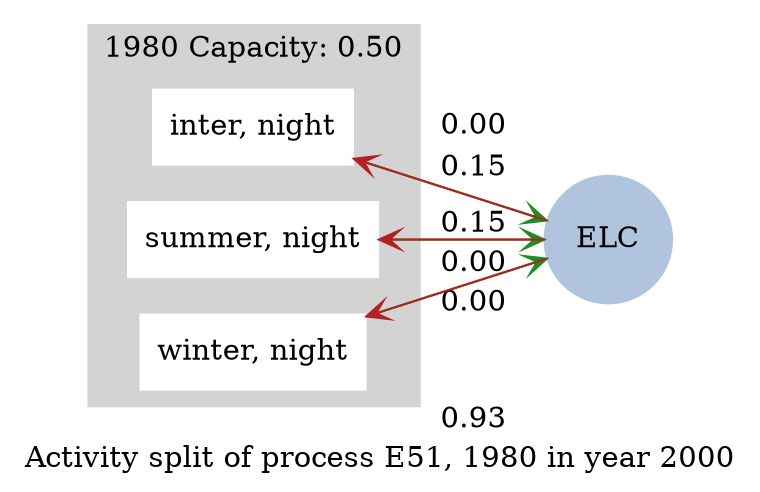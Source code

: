 strict digraph model {
	label = "Activity split of process E51, 1980 in year 2000" ;

	compound    = "True" ;
	concentrate = "True";
	rankdir     = "LR" ;
	splines     = "False" ;

	node [ style="filled" ] ;
	edge [ arrowhead="vee" ] ;

	subgraph cluster_slices {
		label = "1980 Capacity: 0.50" ;

		color = "lightgrey" ;
		rank  = "same" ;
		style = "filled" ;

		node [ color="white", shape="box" ] ;

		"inter, night" ;
		"summer, night" ;
		"winter, night" ;
	}

	subgraph energy_carriers {
		node [
		  color     = "lightsteelblue",
		  fontcolor = "black",
		  shape     = "circle"
		] ;

		"ELC" [ href="../commodities/rc_ELC_2000.svg" ] ;
	}

	subgraph inputs {
		edge [ color="firebrick" ] ;

		"ELC" -> "inter, night"  [ label="0.15" ] ;
		"ELC" -> "summer, night" [ label="0.15" ] ;
		"ELC" -> "winter, night" [ label="0.93" ] ;
	}

	subgraph outputs {
		edge [ color="forestgreen" ] ;

		"inter, night"  -> "ELC" [ label="0.00" ] ;
		"summer, night" -> "ELC" [ label="0.00" ] ;
		"winter, night" -> "ELC" [ label="0.00" ] ;
	}
}
